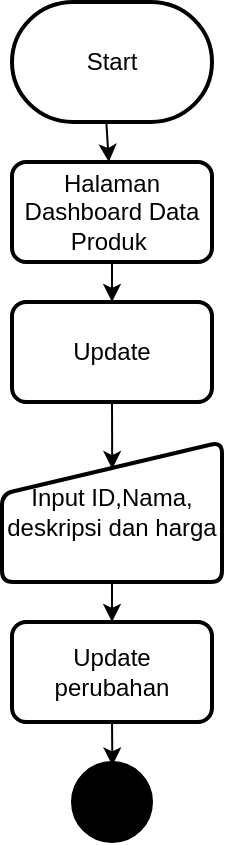 <mxfile version="20.0.4" type="github">
  <diagram id="D3qZyIVYAh6MW_V3Ygs1" name="Page-1">
    <mxGraphModel dx="2015" dy="1205" grid="1" gridSize="10" guides="1" tooltips="1" connect="1" arrows="1" fold="1" page="1" pageScale="1" pageWidth="827" pageHeight="1169" math="0" shadow="0">
      <root>
        <mxCell id="0" />
        <mxCell id="1" parent="0" />
        <mxCell id="S70pWsXaPZYtva4zW8H7-1" value="Start" style="strokeWidth=2;html=1;shape=mxgraph.flowchart.terminator;whiteSpace=wrap;" vertex="1" parent="1">
          <mxGeometry x="350" y="40" width="100" height="60" as="geometry" />
        </mxCell>
        <mxCell id="S70pWsXaPZYtva4zW8H7-2" value="Halaman Dashboard Data Produk&amp;nbsp;" style="rounded=1;whiteSpace=wrap;html=1;absoluteArcSize=1;arcSize=14;strokeWidth=2;" vertex="1" parent="1">
          <mxGeometry x="350" y="120" width="100" height="50" as="geometry" />
        </mxCell>
        <mxCell id="S70pWsXaPZYtva4zW8H7-4" value="Update" style="rounded=1;whiteSpace=wrap;html=1;absoluteArcSize=1;arcSize=14;strokeWidth=2;" vertex="1" parent="1">
          <mxGeometry x="350" y="190" width="100" height="50" as="geometry" />
        </mxCell>
        <mxCell id="S70pWsXaPZYtva4zW8H7-6" value="Input ID,Nama,&lt;br&gt;deskripsi dan harga" style="html=1;strokeWidth=2;shape=manualInput;whiteSpace=wrap;rounded=1;size=26;arcSize=11;" vertex="1" parent="1">
          <mxGeometry x="345" y="260" width="110" height="70" as="geometry" />
        </mxCell>
        <mxCell id="S70pWsXaPZYtva4zW8H7-7" value="Update perubahan" style="rounded=1;whiteSpace=wrap;html=1;absoluteArcSize=1;arcSize=14;strokeWidth=2;" vertex="1" parent="1">
          <mxGeometry x="350" y="350" width="100" height="50" as="geometry" />
        </mxCell>
        <mxCell id="S70pWsXaPZYtva4zW8H7-8" value="" style="ellipse;whiteSpace=wrap;html=1;aspect=fixed;fillColor=#000000;" vertex="1" parent="1">
          <mxGeometry x="380" y="420" width="40" height="40" as="geometry" />
        </mxCell>
        <mxCell id="S70pWsXaPZYtva4zW8H7-11" value="" style="endArrow=classic;html=1;rounded=0;exitX=0.471;exitY=0.985;exitDx=0;exitDy=0;exitPerimeter=0;" edge="1" parent="1" source="S70pWsXaPZYtva4zW8H7-1" target="S70pWsXaPZYtva4zW8H7-2">
          <mxGeometry width="50" height="50" relative="1" as="geometry">
            <mxPoint x="420" y="390" as="sourcePoint" />
            <mxPoint x="470" y="340" as="targetPoint" />
          </mxGeometry>
        </mxCell>
        <mxCell id="S70pWsXaPZYtva4zW8H7-13" value="" style="endArrow=classic;html=1;rounded=0;exitX=0.5;exitY=1;exitDx=0;exitDy=0;entryX=0.5;entryY=0;entryDx=0;entryDy=0;" edge="1" parent="1" source="S70pWsXaPZYtva4zW8H7-2" target="S70pWsXaPZYtva4zW8H7-4">
          <mxGeometry width="50" height="50" relative="1" as="geometry">
            <mxPoint x="420" y="270" as="sourcePoint" />
            <mxPoint x="470" y="220" as="targetPoint" />
          </mxGeometry>
        </mxCell>
        <mxCell id="S70pWsXaPZYtva4zW8H7-14" value="" style="endArrow=classic;html=1;rounded=0;exitX=0.5;exitY=1;exitDx=0;exitDy=0;entryX=0.501;entryY=0.193;entryDx=0;entryDy=0;entryPerimeter=0;" edge="1" parent="1" source="S70pWsXaPZYtva4zW8H7-4" target="S70pWsXaPZYtva4zW8H7-6">
          <mxGeometry width="50" height="50" relative="1" as="geometry">
            <mxPoint x="420" y="270" as="sourcePoint" />
            <mxPoint x="470" y="220" as="targetPoint" />
          </mxGeometry>
        </mxCell>
        <mxCell id="S70pWsXaPZYtva4zW8H7-15" value="" style="endArrow=classic;html=1;rounded=0;exitX=0.5;exitY=1;exitDx=0;exitDy=0;entryX=0.5;entryY=0;entryDx=0;entryDy=0;" edge="1" parent="1" source="S70pWsXaPZYtva4zW8H7-6" target="S70pWsXaPZYtva4zW8H7-7">
          <mxGeometry width="50" height="50" relative="1" as="geometry">
            <mxPoint x="420" y="390" as="sourcePoint" />
            <mxPoint x="470" y="340" as="targetPoint" />
          </mxGeometry>
        </mxCell>
        <mxCell id="S70pWsXaPZYtva4zW8H7-16" value="" style="endArrow=classic;html=1;rounded=0;exitX=0.5;exitY=1;exitDx=0;exitDy=0;entryX=0.505;entryY=0.043;entryDx=0;entryDy=0;entryPerimeter=0;" edge="1" parent="1" source="S70pWsXaPZYtva4zW8H7-7" target="S70pWsXaPZYtva4zW8H7-8">
          <mxGeometry width="50" height="50" relative="1" as="geometry">
            <mxPoint x="420" y="390" as="sourcePoint" />
            <mxPoint x="470" y="340" as="targetPoint" />
          </mxGeometry>
        </mxCell>
      </root>
    </mxGraphModel>
  </diagram>
</mxfile>
